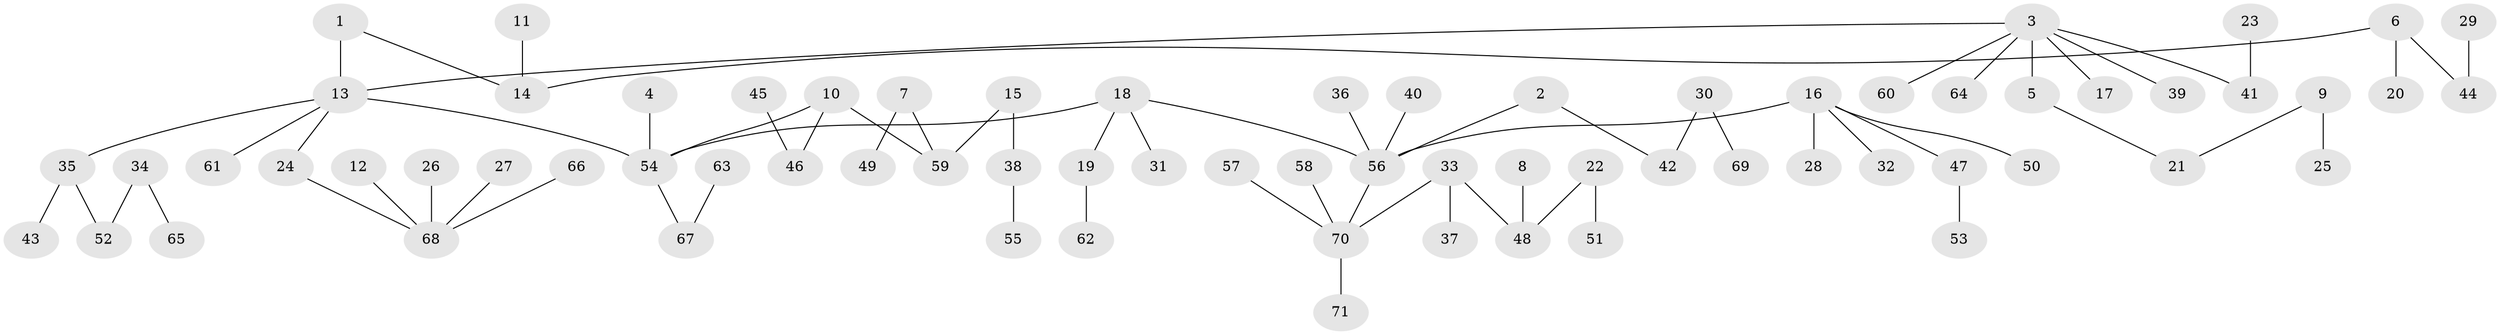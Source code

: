 // original degree distribution, {7: 0.03546099290780142, 4: 0.03546099290780142, 3: 0.12056737588652482, 6: 0.014184397163120567, 8: 0.0070921985815602835, 5: 0.014184397163120567, 2: 0.24822695035460993, 1: 0.524822695035461}
// Generated by graph-tools (version 1.1) at 2025/02/03/09/25 03:02:26]
// undirected, 71 vertices, 70 edges
graph export_dot {
graph [start="1"]
  node [color=gray90,style=filled];
  1;
  2;
  3;
  4;
  5;
  6;
  7;
  8;
  9;
  10;
  11;
  12;
  13;
  14;
  15;
  16;
  17;
  18;
  19;
  20;
  21;
  22;
  23;
  24;
  25;
  26;
  27;
  28;
  29;
  30;
  31;
  32;
  33;
  34;
  35;
  36;
  37;
  38;
  39;
  40;
  41;
  42;
  43;
  44;
  45;
  46;
  47;
  48;
  49;
  50;
  51;
  52;
  53;
  54;
  55;
  56;
  57;
  58;
  59;
  60;
  61;
  62;
  63;
  64;
  65;
  66;
  67;
  68;
  69;
  70;
  71;
  1 -- 13 [weight=1.0];
  1 -- 14 [weight=1.0];
  2 -- 42 [weight=1.0];
  2 -- 56 [weight=1.0];
  3 -- 5 [weight=1.0];
  3 -- 13 [weight=1.0];
  3 -- 17 [weight=1.0];
  3 -- 39 [weight=1.0];
  3 -- 41 [weight=1.0];
  3 -- 60 [weight=1.0];
  3 -- 64 [weight=1.0];
  4 -- 54 [weight=1.0];
  5 -- 21 [weight=1.0];
  6 -- 14 [weight=1.0];
  6 -- 20 [weight=1.0];
  6 -- 44 [weight=1.0];
  7 -- 49 [weight=1.0];
  7 -- 59 [weight=1.0];
  8 -- 48 [weight=1.0];
  9 -- 21 [weight=1.0];
  9 -- 25 [weight=1.0];
  10 -- 46 [weight=1.0];
  10 -- 54 [weight=1.0];
  10 -- 59 [weight=1.0];
  11 -- 14 [weight=1.0];
  12 -- 68 [weight=1.0];
  13 -- 24 [weight=1.0];
  13 -- 35 [weight=1.0];
  13 -- 54 [weight=1.0];
  13 -- 61 [weight=1.0];
  15 -- 38 [weight=1.0];
  15 -- 59 [weight=1.0];
  16 -- 28 [weight=1.0];
  16 -- 32 [weight=1.0];
  16 -- 47 [weight=1.0];
  16 -- 50 [weight=1.0];
  16 -- 56 [weight=1.0];
  18 -- 19 [weight=1.0];
  18 -- 31 [weight=1.0];
  18 -- 54 [weight=1.0];
  18 -- 56 [weight=1.0];
  19 -- 62 [weight=1.0];
  22 -- 48 [weight=1.0];
  22 -- 51 [weight=1.0];
  23 -- 41 [weight=1.0];
  24 -- 68 [weight=1.0];
  26 -- 68 [weight=1.0];
  27 -- 68 [weight=1.0];
  29 -- 44 [weight=1.0];
  30 -- 42 [weight=1.0];
  30 -- 69 [weight=1.0];
  33 -- 37 [weight=1.0];
  33 -- 48 [weight=1.0];
  33 -- 70 [weight=1.0];
  34 -- 52 [weight=1.0];
  34 -- 65 [weight=1.0];
  35 -- 43 [weight=1.0];
  35 -- 52 [weight=1.0];
  36 -- 56 [weight=1.0];
  38 -- 55 [weight=1.0];
  40 -- 56 [weight=1.0];
  45 -- 46 [weight=1.0];
  47 -- 53 [weight=1.0];
  54 -- 67 [weight=1.0];
  56 -- 70 [weight=1.0];
  57 -- 70 [weight=1.0];
  58 -- 70 [weight=1.0];
  63 -- 67 [weight=1.0];
  66 -- 68 [weight=1.0];
  70 -- 71 [weight=1.0];
}
